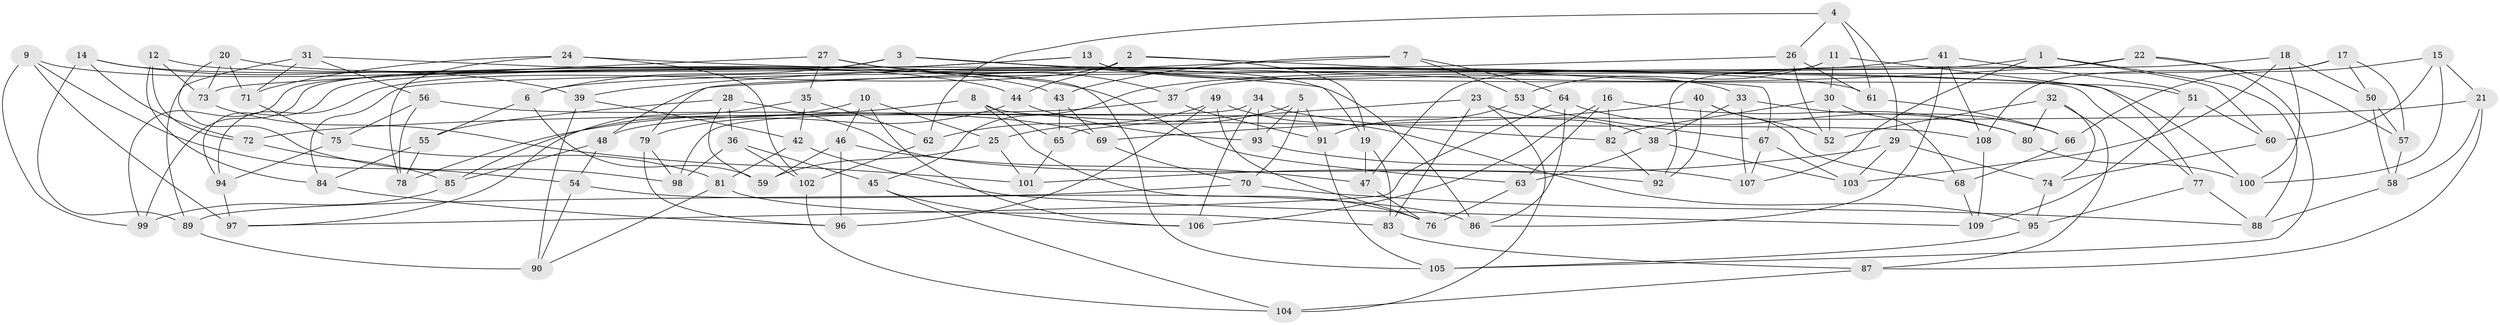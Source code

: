 // coarse degree distribution, {6: 0.43661971830985913, 5: 0.09859154929577464, 4: 0.4507042253521127, 3: 0.014084507042253521}
// Generated by graph-tools (version 1.1) at 2025/52/02/27/25 19:52:30]
// undirected, 109 vertices, 218 edges
graph export_dot {
graph [start="1"]
  node [color=gray90,style=filled];
  1;
  2;
  3;
  4;
  5;
  6;
  7;
  8;
  9;
  10;
  11;
  12;
  13;
  14;
  15;
  16;
  17;
  18;
  19;
  20;
  21;
  22;
  23;
  24;
  25;
  26;
  27;
  28;
  29;
  30;
  31;
  32;
  33;
  34;
  35;
  36;
  37;
  38;
  39;
  40;
  41;
  42;
  43;
  44;
  45;
  46;
  47;
  48;
  49;
  50;
  51;
  52;
  53;
  54;
  55;
  56;
  57;
  58;
  59;
  60;
  61;
  62;
  63;
  64;
  65;
  66;
  67;
  68;
  69;
  70;
  71;
  72;
  73;
  74;
  75;
  76;
  77;
  78;
  79;
  80;
  81;
  82;
  83;
  84;
  85;
  86;
  87;
  88;
  89;
  90;
  91;
  92;
  93;
  94;
  95;
  96;
  97;
  98;
  99;
  100;
  101;
  102;
  103;
  104;
  105;
  106;
  107;
  108;
  109;
  1 -- 107;
  1 -- 60;
  1 -- 6;
  1 -- 88;
  2 -- 94;
  2 -- 19;
  2 -- 44;
  2 -- 67;
  3 -- 19;
  3 -- 6;
  3 -- 100;
  3 -- 99;
  4 -- 61;
  4 -- 62;
  4 -- 26;
  4 -- 29;
  5 -- 25;
  5 -- 91;
  5 -- 70;
  5 -- 93;
  6 -- 55;
  6 -- 59;
  7 -- 43;
  7 -- 79;
  7 -- 53;
  7 -- 64;
  8 -- 78;
  8 -- 65;
  8 -- 108;
  8 -- 76;
  9 -- 54;
  9 -- 99;
  9 -- 44;
  9 -- 97;
  10 -- 46;
  10 -- 25;
  10 -- 106;
  10 -- 85;
  11 -- 47;
  11 -- 53;
  11 -- 30;
  11 -- 77;
  12 -- 61;
  12 -- 84;
  12 -- 73;
  12 -- 72;
  13 -- 99;
  13 -- 94;
  13 -- 51;
  13 -- 33;
  14 -- 39;
  14 -- 72;
  14 -- 89;
  14 -- 43;
  15 -- 66;
  15 -- 60;
  15 -- 100;
  15 -- 21;
  16 -- 106;
  16 -- 80;
  16 -- 63;
  16 -- 82;
  17 -- 37;
  17 -- 50;
  17 -- 108;
  17 -- 57;
  18 -- 100;
  18 -- 48;
  18 -- 103;
  18 -- 50;
  19 -- 83;
  19 -- 47;
  20 -- 98;
  20 -- 63;
  20 -- 73;
  20 -- 71;
  21 -- 72;
  21 -- 58;
  21 -- 87;
  22 -- 39;
  22 -- 92;
  22 -- 105;
  22 -- 57;
  23 -- 83;
  23 -- 65;
  23 -- 104;
  23 -- 38;
  24 -- 71;
  24 -- 102;
  24 -- 77;
  24 -- 78;
  25 -- 59;
  25 -- 101;
  26 -- 61;
  26 -- 52;
  26 -- 84;
  27 -- 35;
  27 -- 86;
  27 -- 73;
  27 -- 37;
  28 -- 55;
  28 -- 36;
  28 -- 92;
  28 -- 59;
  29 -- 101;
  29 -- 103;
  29 -- 74;
  30 -- 82;
  30 -- 68;
  30 -- 52;
  31 -- 56;
  31 -- 105;
  31 -- 89;
  31 -- 71;
  32 -- 80;
  32 -- 52;
  32 -- 87;
  32 -- 74;
  33 -- 38;
  33 -- 66;
  33 -- 107;
  34 -- 93;
  34 -- 82;
  34 -- 106;
  34 -- 98;
  35 -- 42;
  35 -- 97;
  35 -- 62;
  36 -- 45;
  36 -- 102;
  36 -- 98;
  37 -- 48;
  37 -- 91;
  38 -- 63;
  38 -- 103;
  39 -- 90;
  39 -- 42;
  40 -- 52;
  40 -- 68;
  40 -- 69;
  40 -- 92;
  41 -- 45;
  41 -- 51;
  41 -- 108;
  41 -- 86;
  42 -- 109;
  42 -- 81;
  43 -- 69;
  43 -- 65;
  44 -- 93;
  44 -- 79;
  45 -- 104;
  45 -- 106;
  46 -- 96;
  46 -- 59;
  46 -- 47;
  47 -- 76;
  48 -- 54;
  48 -- 85;
  49 -- 96;
  49 -- 76;
  49 -- 95;
  49 -- 62;
  50 -- 57;
  50 -- 58;
  51 -- 60;
  51 -- 109;
  53 -- 67;
  53 -- 91;
  54 -- 86;
  54 -- 90;
  55 -- 78;
  55 -- 84;
  56 -- 75;
  56 -- 69;
  56 -- 78;
  57 -- 58;
  58 -- 88;
  60 -- 74;
  61 -- 66;
  62 -- 102;
  63 -- 76;
  64 -- 97;
  64 -- 86;
  64 -- 80;
  65 -- 101;
  66 -- 68;
  67 -- 107;
  67 -- 103;
  68 -- 109;
  69 -- 70;
  70 -- 88;
  70 -- 89;
  71 -- 75;
  72 -- 85;
  73 -- 101;
  74 -- 95;
  75 -- 81;
  75 -- 94;
  77 -- 88;
  77 -- 95;
  79 -- 98;
  79 -- 96;
  80 -- 100;
  81 -- 83;
  81 -- 90;
  82 -- 92;
  83 -- 87;
  84 -- 96;
  85 -- 99;
  87 -- 104;
  89 -- 90;
  91 -- 105;
  93 -- 107;
  94 -- 97;
  95 -- 105;
  102 -- 104;
  108 -- 109;
}
